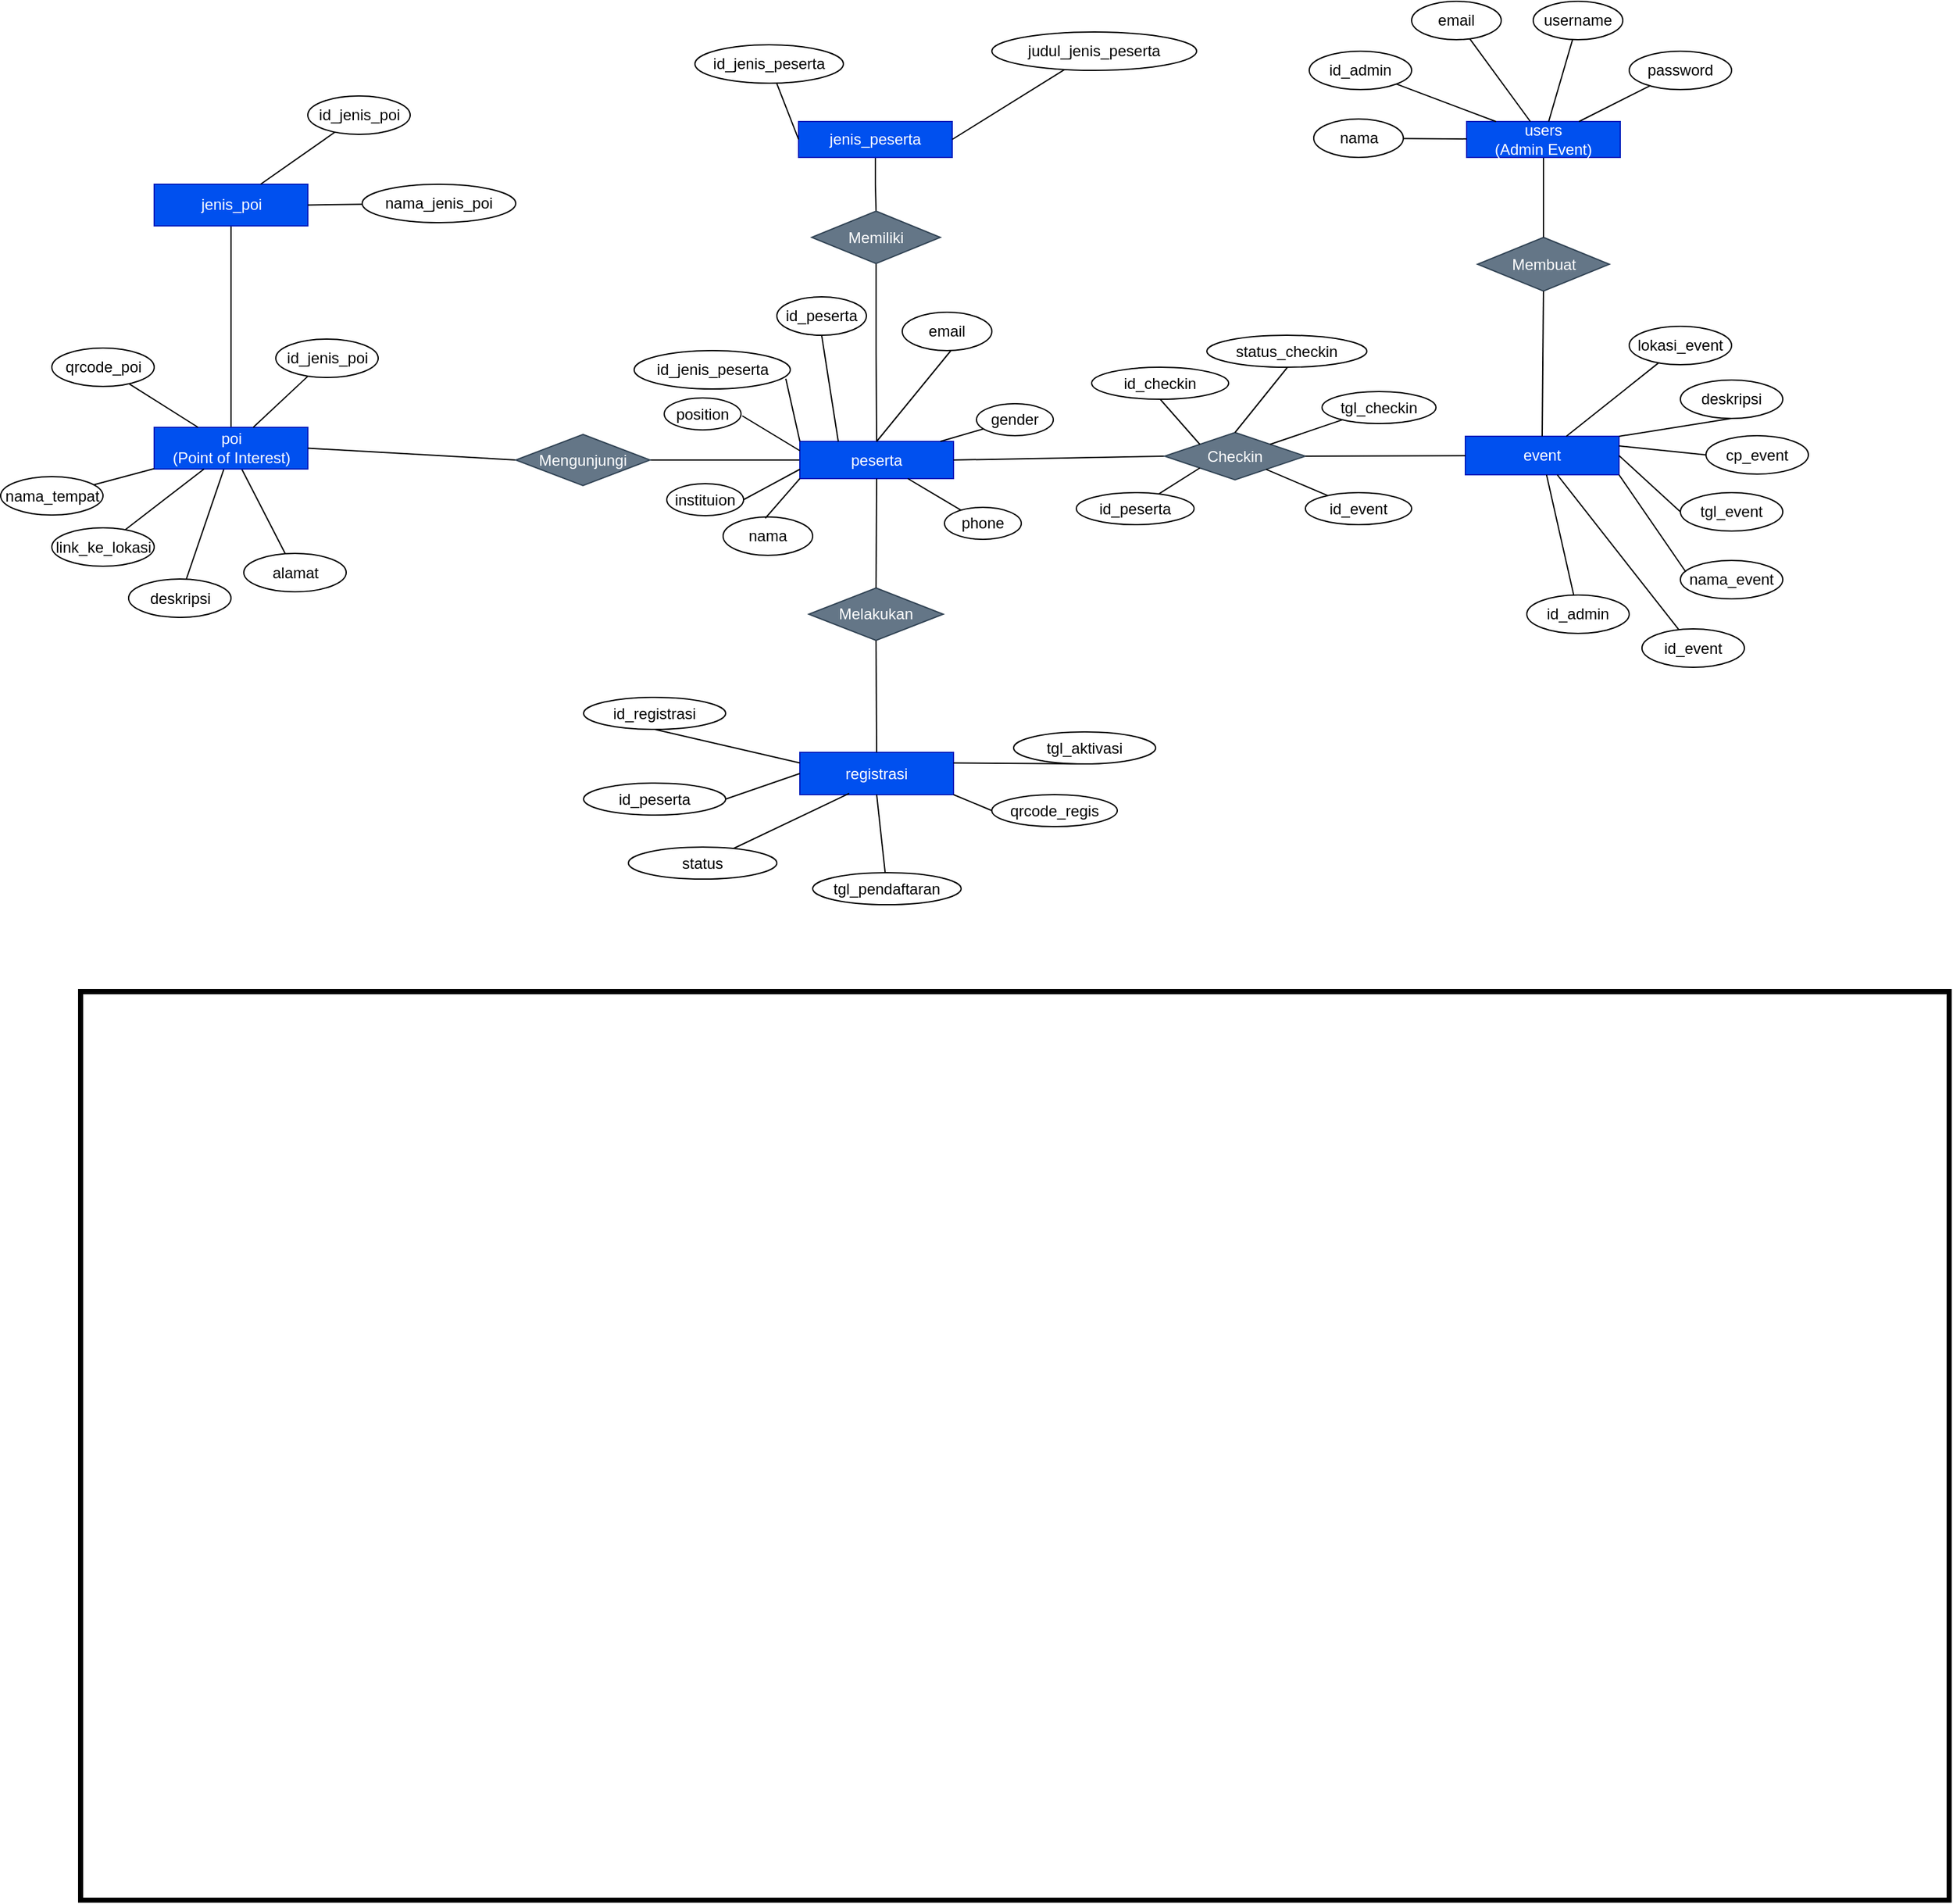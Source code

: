 <mxfile version="28.0.7">
  <diagram name="Page-1" id="OKyLxdBVDZKnVGsT_s5w">
    <mxGraphModel dx="1981" dy="-100" grid="1" gridSize="10" guides="1" tooltips="1" connect="1" arrows="1" fold="1" page="1" pageScale="1" pageWidth="850" pageHeight="1100" math="0" shadow="0">
      <root>
        <mxCell id="0" />
        <mxCell id="1" parent="0" />
        <mxCell id="aQkHbzhZn3qy7GX3IeXV-211" style="edgeStyle=orthogonalEdgeStyle;rounded=0;orthogonalLoop=1;jettySize=auto;html=1;entryX=1;entryY=0.5;entryDx=0;entryDy=0;endArrow=none;endFill=0;" parent="1" source="aQkHbzhZn3qy7GX3IeXV-92" target="aQkHbzhZn3qy7GX3IeXV-210" edge="1">
          <mxGeometry relative="1" as="geometry" />
        </mxCell>
        <mxCell id="aQkHbzhZn3qy7GX3IeXV-92" value="peserta" style="rounded=0;whiteSpace=wrap;html=1;fillColor=#0050ef;fontColor=#ffffff;strokeColor=#001DBC;" parent="1" vertex="1">
          <mxGeometry x="-188" y="1520" width="120" height="29" as="geometry" />
        </mxCell>
        <mxCell id="aQkHbzhZn3qy7GX3IeXV-93" value="registrasi" style="rounded=0;whiteSpace=wrap;html=1;fillColor=#0050ef;fontColor=#ffffff;strokeColor=#001DBC;" parent="1" vertex="1">
          <mxGeometry x="-188" y="1763" width="120" height="33" as="geometry" />
        </mxCell>
        <mxCell id="aQkHbzhZn3qy7GX3IeXV-94" value="" style="endArrow=none;html=1;rounded=0;entryX=0;entryY=0.5;entryDx=0;entryDy=0;exitX=1;exitY=0.5;exitDx=0;exitDy=0;" parent="1" source="aQkHbzhZn3qy7GX3IeXV-92" target="aQkHbzhZn3qy7GX3IeXV-101" edge="1">
          <mxGeometry width="50" height="50" relative="1" as="geometry">
            <mxPoint x="-68" y="1519" as="sourcePoint" />
            <mxPoint x="9" y="1512" as="targetPoint" />
          </mxGeometry>
        </mxCell>
        <mxCell id="aQkHbzhZn3qy7GX3IeXV-95" value="id_peserta" style="ellipse;whiteSpace=wrap;html=1;" parent="1" vertex="1">
          <mxGeometry x="-206" y="1407" width="70" height="30" as="geometry" />
        </mxCell>
        <mxCell id="aQkHbzhZn3qy7GX3IeXV-96" value="nama" style="ellipse;whiteSpace=wrap;html=1;" parent="1" vertex="1">
          <mxGeometry x="-248" y="1579" width="70" height="30" as="geometry" />
        </mxCell>
        <mxCell id="aQkHbzhZn3qy7GX3IeXV-97" value="email" style="ellipse;whiteSpace=wrap;html=1;" parent="1" vertex="1">
          <mxGeometry x="-108" y="1419" width="70" height="30" as="geometry" />
        </mxCell>
        <mxCell id="aQkHbzhZn3qy7GX3IeXV-98" value="" style="endArrow=none;html=1;rounded=0;exitX=0.25;exitY=0;exitDx=0;exitDy=0;entryX=0.5;entryY=1;entryDx=0;entryDy=0;" parent="1" source="aQkHbzhZn3qy7GX3IeXV-92" target="aQkHbzhZn3qy7GX3IeXV-95" edge="1">
          <mxGeometry width="50" height="50" relative="1" as="geometry">
            <mxPoint x="-238" y="1499" as="sourcePoint" />
            <mxPoint x="-188" y="1449" as="targetPoint" />
          </mxGeometry>
        </mxCell>
        <mxCell id="aQkHbzhZn3qy7GX3IeXV-100" value="" style="endArrow=none;html=1;rounded=0;exitX=0.5;exitY=0;exitDx=0;exitDy=0;" parent="1" source="aQkHbzhZn3qy7GX3IeXV-92" edge="1">
          <mxGeometry width="50" height="50" relative="1" as="geometry">
            <mxPoint x="-110" y="1489" as="sourcePoint" />
            <mxPoint x="-70" y="1449" as="targetPoint" />
          </mxGeometry>
        </mxCell>
        <mxCell id="aQkHbzhZn3qy7GX3IeXV-101" value="Checkin" style="rhombus;whiteSpace=wrap;html=1;fillColor=#647687;fontColor=#ffffff;strokeColor=#314354;" parent="1" vertex="1">
          <mxGeometry x="97" y="1513" width="110" height="37" as="geometry" />
        </mxCell>
        <mxCell id="aQkHbzhZn3qy7GX3IeXV-102" value="event" style="rounded=0;whiteSpace=wrap;html=1;fillColor=#0050ef;fontColor=#ffffff;strokeColor=#001DBC;" parent="1" vertex="1">
          <mxGeometry x="332" y="1516" width="120" height="30" as="geometry" />
        </mxCell>
        <mxCell id="aQkHbzhZn3qy7GX3IeXV-103" value="instituion" style="ellipse;whiteSpace=wrap;html=1;" parent="1" vertex="1">
          <mxGeometry x="-292" y="1553" width="60" height="25" as="geometry" />
        </mxCell>
        <mxCell id="aQkHbzhZn3qy7GX3IeXV-104" value="position" style="ellipse;whiteSpace=wrap;html=1;" parent="1" vertex="1">
          <mxGeometry x="-294" y="1486" width="60" height="25" as="geometry" />
        </mxCell>
        <mxCell id="aQkHbzhZn3qy7GX3IeXV-105" value="Membuat" style="rhombus;whiteSpace=wrap;html=1;fillColor=#647687;fontColor=#ffffff;strokeColor=#314354;" parent="1" vertex="1">
          <mxGeometry x="341.5" y="1360.5" width="103" height="42" as="geometry" />
        </mxCell>
        <mxCell id="aQkHbzhZn3qy7GX3IeXV-177" style="rounded=0;orthogonalLoop=1;jettySize=auto;html=1;endArrow=none;endFill=0;" parent="1" source="aQkHbzhZn3qy7GX3IeXV-106" target="aQkHbzhZn3qy7GX3IeXV-102" edge="1">
          <mxGeometry relative="1" as="geometry" />
        </mxCell>
        <mxCell id="aQkHbzhZn3qy7GX3IeXV-106" value="id_event" style="ellipse;whiteSpace=wrap;html=1;" parent="1" vertex="1">
          <mxGeometry x="470" y="1666.5" width="80" height="30" as="geometry" />
        </mxCell>
        <mxCell id="aQkHbzhZn3qy7GX3IeXV-107" value="nama_event" style="ellipse;whiteSpace=wrap;html=1;" parent="1" vertex="1">
          <mxGeometry x="500" y="1613" width="80" height="30" as="geometry" />
        </mxCell>
        <mxCell id="aQkHbzhZn3qy7GX3IeXV-108" value="tgl_event" style="ellipse;whiteSpace=wrap;html=1;" parent="1" vertex="1">
          <mxGeometry x="500" y="1560" width="80" height="30" as="geometry" />
        </mxCell>
        <mxCell id="aQkHbzhZn3qy7GX3IeXV-180" style="rounded=0;orthogonalLoop=1;jettySize=auto;html=1;endArrow=none;endFill=0;" parent="1" source="aQkHbzhZn3qy7GX3IeXV-109" target="aQkHbzhZn3qy7GX3IeXV-102" edge="1">
          <mxGeometry relative="1" as="geometry" />
        </mxCell>
        <mxCell id="aQkHbzhZn3qy7GX3IeXV-109" value="lokasi_event" style="ellipse;whiteSpace=wrap;html=1;" parent="1" vertex="1">
          <mxGeometry x="460" y="1430" width="80" height="30" as="geometry" />
        </mxCell>
        <mxCell id="aQkHbzhZn3qy7GX3IeXV-110" value="deskripsi" style="ellipse;whiteSpace=wrap;html=1;" parent="1" vertex="1">
          <mxGeometry x="500" y="1472" width="80" height="30" as="geometry" />
        </mxCell>
        <mxCell id="aQkHbzhZn3qy7GX3IeXV-111" value="cp_event" style="ellipse;whiteSpace=wrap;html=1;" parent="1" vertex="1">
          <mxGeometry x="520" y="1515.5" width="80" height="30" as="geometry" />
        </mxCell>
        <mxCell id="aQkHbzhZn3qy7GX3IeXV-112" value="" style="endArrow=none;html=1;rounded=0;entryX=0.5;entryY=1;entryDx=0;entryDy=0;exitX=1;exitY=0;exitDx=0;exitDy=0;" parent="1" source="aQkHbzhZn3qy7GX3IeXV-102" target="aQkHbzhZn3qy7GX3IeXV-110" edge="1">
          <mxGeometry width="50" height="50" relative="1" as="geometry">
            <mxPoint x="437" y="1524" as="sourcePoint" />
            <mxPoint x="487" y="1474" as="targetPoint" />
          </mxGeometry>
        </mxCell>
        <mxCell id="aQkHbzhZn3qy7GX3IeXV-191" style="rounded=0;orthogonalLoop=1;jettySize=auto;html=1;endArrow=none;endFill=0;" parent="1" source="aQkHbzhZn3qy7GX3IeXV-113" target="aQkHbzhZn3qy7GX3IeXV-92" edge="1">
          <mxGeometry relative="1" as="geometry" />
        </mxCell>
        <mxCell id="aQkHbzhZn3qy7GX3IeXV-113" value="gender" style="ellipse;whiteSpace=wrap;html=1;" parent="1" vertex="1">
          <mxGeometry x="-50" y="1490.5" width="60" height="25" as="geometry" />
        </mxCell>
        <mxCell id="aQkHbzhZn3qy7GX3IeXV-114" value="tgl_aktivasi" style="ellipse;whiteSpace=wrap;html=1;" parent="1" vertex="1">
          <mxGeometry x="-21" y="1747" width="111" height="25" as="geometry" />
        </mxCell>
        <mxCell id="aQkHbzhZn3qy7GX3IeXV-208" style="rounded=0;orthogonalLoop=1;jettySize=auto;html=1;endArrow=none;endFill=0;" parent="1" source="aQkHbzhZn3qy7GX3IeXV-115" target="aQkHbzhZn3qy7GX3IeXV-92" edge="1">
          <mxGeometry relative="1" as="geometry" />
        </mxCell>
        <mxCell id="aQkHbzhZn3qy7GX3IeXV-115" value="phone" style="ellipse;whiteSpace=wrap;html=1;" parent="1" vertex="1">
          <mxGeometry x="-75" y="1571.5" width="60" height="25" as="geometry" />
        </mxCell>
        <mxCell id="aQkHbzhZn3qy7GX3IeXV-116" value="" style="endArrow=none;html=1;rounded=0;exitX=1;exitY=0.25;exitDx=0;exitDy=0;entryX=0.5;entryY=1;entryDx=0;entryDy=0;" parent="1" source="aQkHbzhZn3qy7GX3IeXV-93" target="aQkHbzhZn3qy7GX3IeXV-114" edge="1">
          <mxGeometry width="50" height="50" relative="1" as="geometry">
            <mxPoint x="-74" y="1890" as="sourcePoint" />
            <mxPoint x="-24" y="1840" as="targetPoint" />
          </mxGeometry>
        </mxCell>
        <mxCell id="aQkHbzhZn3qy7GX3IeXV-176" style="edgeStyle=orthogonalEdgeStyle;rounded=0;orthogonalLoop=1;jettySize=auto;html=1;endArrow=none;endFill=0;" parent="1" source="aQkHbzhZn3qy7GX3IeXV-117" target="aQkHbzhZn3qy7GX3IeXV-105" edge="1">
          <mxGeometry relative="1" as="geometry" />
        </mxCell>
        <mxCell id="aQkHbzhZn3qy7GX3IeXV-117" value="users&lt;br&gt;(Admin Event)" style="rounded=0;whiteSpace=wrap;html=1;fillColor=#0050ef;fontColor=#ffffff;strokeColor=#001DBC;" parent="1" vertex="1">
          <mxGeometry x="333" y="1270" width="120" height="28" as="geometry" />
        </mxCell>
        <mxCell id="aQkHbzhZn3qy7GX3IeXV-188" style="rounded=0;orthogonalLoop=1;jettySize=auto;html=1;endArrow=none;endFill=0;" parent="1" source="aQkHbzhZn3qy7GX3IeXV-118" target="aQkHbzhZn3qy7GX3IeXV-117" edge="1">
          <mxGeometry relative="1" as="geometry" />
        </mxCell>
        <mxCell id="aQkHbzhZn3qy7GX3IeXV-118" value="id_admin" style="ellipse;whiteSpace=wrap;html=1;" parent="1" vertex="1">
          <mxGeometry x="210" y="1215" width="80" height="30" as="geometry" />
        </mxCell>
        <mxCell id="aQkHbzhZn3qy7GX3IeXV-186" style="rounded=0;orthogonalLoop=1;jettySize=auto;html=1;endArrow=none;endFill=0;" parent="1" source="aQkHbzhZn3qy7GX3IeXV-119" target="aQkHbzhZn3qy7GX3IeXV-117" edge="1">
          <mxGeometry relative="1" as="geometry" />
        </mxCell>
        <mxCell id="aQkHbzhZn3qy7GX3IeXV-119" value="username" style="ellipse;whiteSpace=wrap;html=1;" parent="1" vertex="1">
          <mxGeometry x="385" y="1176" width="70" height="30" as="geometry" />
        </mxCell>
        <mxCell id="aQkHbzhZn3qy7GX3IeXV-185" style="rounded=0;orthogonalLoop=1;jettySize=auto;html=1;endArrow=none;endFill=0;" parent="1" source="aQkHbzhZn3qy7GX3IeXV-120" target="aQkHbzhZn3qy7GX3IeXV-117" edge="1">
          <mxGeometry relative="1" as="geometry" />
        </mxCell>
        <mxCell id="aQkHbzhZn3qy7GX3IeXV-120" value="password" style="ellipse;whiteSpace=wrap;html=1;" parent="1" vertex="1">
          <mxGeometry x="460" y="1215" width="80" height="30" as="geometry" />
        </mxCell>
        <mxCell id="aQkHbzhZn3qy7GX3IeXV-189" style="rounded=0;orthogonalLoop=1;jettySize=auto;html=1;endArrow=none;endFill=0;" parent="1" source="aQkHbzhZn3qy7GX3IeXV-121" target="aQkHbzhZn3qy7GX3IeXV-117" edge="1">
          <mxGeometry relative="1" as="geometry" />
        </mxCell>
        <mxCell id="aQkHbzhZn3qy7GX3IeXV-121" value="nama" style="ellipse;whiteSpace=wrap;html=1;" parent="1" vertex="1">
          <mxGeometry x="213.5" y="1268" width="70" height="30" as="geometry" />
        </mxCell>
        <mxCell id="aQkHbzhZn3qy7GX3IeXV-187" style="rounded=0;orthogonalLoop=1;jettySize=auto;html=1;endArrow=none;endFill=0;" parent="1" source="aQkHbzhZn3qy7GX3IeXV-122" target="aQkHbzhZn3qy7GX3IeXV-117" edge="1">
          <mxGeometry relative="1" as="geometry" />
        </mxCell>
        <mxCell id="aQkHbzhZn3qy7GX3IeXV-122" value="email" style="ellipse;whiteSpace=wrap;html=1;" parent="1" vertex="1">
          <mxGeometry x="290" y="1176" width="70" height="30" as="geometry" />
        </mxCell>
        <mxCell id="aQkHbzhZn3qy7GX3IeXV-128" value="" style="endArrow=none;html=1;rounded=0;entryX=0;entryY=0.5;entryDx=0;entryDy=0;exitX=1;exitY=0.5;exitDx=0;exitDy=0;" parent="1" source="aQkHbzhZn3qy7GX3IeXV-102" target="aQkHbzhZn3qy7GX3IeXV-108" edge="1">
          <mxGeometry width="50" height="50" relative="1" as="geometry">
            <mxPoint x="468" y="1494" as="sourcePoint" />
            <mxPoint x="518" y="1444" as="targetPoint" />
          </mxGeometry>
        </mxCell>
        <mxCell id="aQkHbzhZn3qy7GX3IeXV-129" value="" style="endArrow=none;html=1;rounded=0;entryX=0;entryY=0.5;entryDx=0;entryDy=0;exitX=1;exitY=0.25;exitDx=0;exitDy=0;" parent="1" source="aQkHbzhZn3qy7GX3IeXV-102" target="aQkHbzhZn3qy7GX3IeXV-111" edge="1">
          <mxGeometry width="50" height="50" relative="1" as="geometry">
            <mxPoint x="464" y="1494" as="sourcePoint" />
            <mxPoint x="514" y="1444" as="targetPoint" />
          </mxGeometry>
        </mxCell>
        <mxCell id="aQkHbzhZn3qy7GX3IeXV-131" value="qrcode_regis" style="ellipse;whiteSpace=wrap;html=1;" parent="1" vertex="1">
          <mxGeometry x="-38" y="1796" width="98" height="25" as="geometry" />
        </mxCell>
        <mxCell id="aQkHbzhZn3qy7GX3IeXV-181" style="rounded=0;orthogonalLoop=1;jettySize=auto;html=1;entryX=0;entryY=1;entryDx=0;entryDy=0;endArrow=none;endFill=0;" parent="1" source="aQkHbzhZn3qy7GX3IeXV-132" target="aQkHbzhZn3qy7GX3IeXV-101" edge="1">
          <mxGeometry relative="1" as="geometry" />
        </mxCell>
        <mxCell id="aQkHbzhZn3qy7GX3IeXV-132" value="id_peserta" style="ellipse;whiteSpace=wrap;html=1;" parent="1" vertex="1">
          <mxGeometry x="28" y="1560" width="92" height="25" as="geometry" />
        </mxCell>
        <mxCell id="aQkHbzhZn3qy7GX3IeXV-182" style="rounded=0;orthogonalLoop=1;jettySize=auto;html=1;endArrow=none;endFill=0;" parent="1" source="aQkHbzhZn3qy7GX3IeXV-133" target="aQkHbzhZn3qy7GX3IeXV-101" edge="1">
          <mxGeometry relative="1" as="geometry" />
        </mxCell>
        <mxCell id="aQkHbzhZn3qy7GX3IeXV-133" value="id_event" style="ellipse;whiteSpace=wrap;html=1;" parent="1" vertex="1">
          <mxGeometry x="207" y="1560" width="83" height="25" as="geometry" />
        </mxCell>
        <mxCell id="aQkHbzhZn3qy7GX3IeXV-134" value="id_checkin" style="ellipse;whiteSpace=wrap;html=1;" parent="1" vertex="1">
          <mxGeometry x="40" y="1462" width="107" height="25" as="geometry" />
        </mxCell>
        <mxCell id="aQkHbzhZn3qy7GX3IeXV-135" value="id_jenis_peserta" style="ellipse;whiteSpace=wrap;html=1;" parent="1" vertex="1">
          <mxGeometry x="-317.5" y="1449" width="122" height="30" as="geometry" />
        </mxCell>
        <mxCell id="aQkHbzhZn3qy7GX3IeXV-172" style="edgeStyle=orthogonalEdgeStyle;rounded=0;orthogonalLoop=1;jettySize=auto;html=1;entryX=0.5;entryY=0;entryDx=0;entryDy=0;endArrow=none;endFill=0;" parent="1" source="aQkHbzhZn3qy7GX3IeXV-136" target="aQkHbzhZn3qy7GX3IeXV-143" edge="1">
          <mxGeometry relative="1" as="geometry" />
        </mxCell>
        <mxCell id="aQkHbzhZn3qy7GX3IeXV-136" value="jenis_peserta" style="rounded=0;whiteSpace=wrap;html=1;fillColor=#0050ef;fontColor=#ffffff;strokeColor=#001DBC;" parent="1" vertex="1">
          <mxGeometry x="-189" y="1270" width="120" height="28" as="geometry" />
        </mxCell>
        <mxCell id="aQkHbzhZn3qy7GX3IeXV-137" value="tgl_pendaftaran" style="ellipse;whiteSpace=wrap;html=1;" parent="1" vertex="1">
          <mxGeometry x="-178" y="1857" width="116" height="25" as="geometry" />
        </mxCell>
        <mxCell id="aQkHbzhZn3qy7GX3IeXV-193" style="rounded=0;orthogonalLoop=1;jettySize=auto;html=1;entryX=1;entryY=0.5;entryDx=0;entryDy=0;endArrow=none;endFill=0;" parent="1" source="aQkHbzhZn3qy7GX3IeXV-138" target="aQkHbzhZn3qy7GX3IeXV-136" edge="1">
          <mxGeometry relative="1" as="geometry" />
        </mxCell>
        <mxCell id="aQkHbzhZn3qy7GX3IeXV-138" value="judul_jenis_peserta" style="ellipse;whiteSpace=wrap;html=1;" parent="1" vertex="1">
          <mxGeometry x="-38" y="1200" width="160" height="30" as="geometry" />
        </mxCell>
        <mxCell id="aQkHbzhZn3qy7GX3IeXV-179" style="rounded=0;orthogonalLoop=1;jettySize=auto;html=1;entryX=0.321;entryY=0.973;entryDx=0;entryDy=0;endArrow=none;endFill=0;entryPerimeter=0;" parent="1" source="aQkHbzhZn3qy7GX3IeXV-139" target="aQkHbzhZn3qy7GX3IeXV-93" edge="1">
          <mxGeometry relative="1" as="geometry" />
        </mxCell>
        <mxCell id="aQkHbzhZn3qy7GX3IeXV-139" value="status" style="ellipse;whiteSpace=wrap;html=1;" parent="1" vertex="1">
          <mxGeometry x="-322" y="1837" width="116" height="25" as="geometry" />
        </mxCell>
        <mxCell id="aQkHbzhZn3qy7GX3IeXV-140" value="status_checkin" style="ellipse;whiteSpace=wrap;html=1;" parent="1" vertex="1">
          <mxGeometry x="130" y="1437" width="125" height="25" as="geometry" />
        </mxCell>
        <mxCell id="aQkHbzhZn3qy7GX3IeXV-141" value="tgl_checkin" style="ellipse;whiteSpace=wrap;html=1;" parent="1" vertex="1">
          <mxGeometry x="220" y="1481" width="89" height="25" as="geometry" />
        </mxCell>
        <mxCell id="aQkHbzhZn3qy7GX3IeXV-142" value="Melakukan" style="rhombus;whiteSpace=wrap;html=1;fillColor=#647687;fontColor=#ffffff;strokeColor=#314354;" parent="1" vertex="1">
          <mxGeometry x="-181" y="1634.5" width="105" height="41" as="geometry" />
        </mxCell>
        <mxCell id="aQkHbzhZn3qy7GX3IeXV-173" style="edgeStyle=orthogonalEdgeStyle;rounded=0;orthogonalLoop=1;jettySize=auto;html=1;entryX=0.5;entryY=0;entryDx=0;entryDy=0;endArrow=none;endFill=0;" parent="1" source="aQkHbzhZn3qy7GX3IeXV-143" target="aQkHbzhZn3qy7GX3IeXV-92" edge="1">
          <mxGeometry relative="1" as="geometry" />
        </mxCell>
        <mxCell id="aQkHbzhZn3qy7GX3IeXV-143" value="Memiliki" style="rhombus;whiteSpace=wrap;html=1;fillColor=#647687;fontColor=#ffffff;strokeColor=#314354;" parent="1" vertex="1">
          <mxGeometry x="-178.75" y="1340" width="100.5" height="41" as="geometry" />
        </mxCell>
        <mxCell id="aQkHbzhZn3qy7GX3IeXV-192" style="rounded=0;orthogonalLoop=1;jettySize=auto;html=1;entryX=0;entryY=0.5;entryDx=0;entryDy=0;endArrow=none;endFill=0;" parent="1" source="aQkHbzhZn3qy7GX3IeXV-144" target="aQkHbzhZn3qy7GX3IeXV-136" edge="1">
          <mxGeometry relative="1" as="geometry" />
        </mxCell>
        <mxCell id="aQkHbzhZn3qy7GX3IeXV-144" value="id_jenis_peserta" style="ellipse;whiteSpace=wrap;html=1;" parent="1" vertex="1">
          <mxGeometry x="-270" y="1210" width="116" height="30" as="geometry" />
        </mxCell>
        <mxCell id="aQkHbzhZn3qy7GX3IeXV-145" value="id_registrasi" style="ellipse;whiteSpace=wrap;html=1;" parent="1" vertex="1">
          <mxGeometry x="-357" y="1720" width="111" height="25" as="geometry" />
        </mxCell>
        <mxCell id="aQkHbzhZn3qy7GX3IeXV-146" value="id_peserta" style="ellipse;whiteSpace=wrap;html=1;" parent="1" vertex="1">
          <mxGeometry x="-357" y="1787" width="111" height="25" as="geometry" />
        </mxCell>
        <mxCell id="aQkHbzhZn3qy7GX3IeXV-150" value="" style="endArrow=none;html=1;rounded=0;exitX=0;exitY=0;exitDx=0;exitDy=0;" parent="1" source="aQkHbzhZn3qy7GX3IeXV-92" edge="1">
          <mxGeometry width="50" height="50" relative="1" as="geometry">
            <mxPoint x="-249" y="1521" as="sourcePoint" />
            <mxPoint x="-199" y="1471" as="targetPoint" />
          </mxGeometry>
        </mxCell>
        <mxCell id="aQkHbzhZn3qy7GX3IeXV-151" value="" style="endArrow=none;html=1;rounded=0;entryX=0;entryY=0.25;entryDx=0;entryDy=0;" parent="1" target="aQkHbzhZn3qy7GX3IeXV-92" edge="1">
          <mxGeometry width="50" height="50" relative="1" as="geometry">
            <mxPoint x="-233" y="1500" as="sourcePoint" />
            <mxPoint x="-183" y="1450" as="targetPoint" />
          </mxGeometry>
        </mxCell>
        <mxCell id="aQkHbzhZn3qy7GX3IeXV-153" value="" style="endArrow=none;html=1;rounded=0;exitX=1;exitY=0.5;exitDx=0;exitDy=0;entryX=0;entryY=0.75;entryDx=0;entryDy=0;" parent="1" source="aQkHbzhZn3qy7GX3IeXV-103" target="aQkHbzhZn3qy7GX3IeXV-92" edge="1">
          <mxGeometry width="50" height="50" relative="1" as="geometry">
            <mxPoint x="-224" y="1585" as="sourcePoint" />
            <mxPoint x="-174" y="1535" as="targetPoint" />
          </mxGeometry>
        </mxCell>
        <mxCell id="aQkHbzhZn3qy7GX3IeXV-154" value="" style="endArrow=none;html=1;rounded=0;entryX=0;entryY=1;entryDx=0;entryDy=0;" parent="1" target="aQkHbzhZn3qy7GX3IeXV-92" edge="1">
          <mxGeometry width="50" height="50" relative="1" as="geometry">
            <mxPoint x="-215" y="1580" as="sourcePoint" />
            <mxPoint x="-165" y="1530" as="targetPoint" />
          </mxGeometry>
        </mxCell>
        <mxCell id="aQkHbzhZn3qy7GX3IeXV-155" value="" style="endArrow=none;html=1;rounded=0;exitX=0.5;exitY=0;exitDx=0;exitDy=0;entryX=0.5;entryY=1;entryDx=0;entryDy=0;" parent="1" source="aQkHbzhZn3qy7GX3IeXV-142" target="aQkHbzhZn3qy7GX3IeXV-92" edge="1">
          <mxGeometry width="50" height="50" relative="1" as="geometry">
            <mxPoint x="-175" y="1601" as="sourcePoint" />
            <mxPoint x="-125" y="1551" as="targetPoint" />
          </mxGeometry>
        </mxCell>
        <mxCell id="aQkHbzhZn3qy7GX3IeXV-156" value="" style="endArrow=none;html=1;rounded=0;exitX=0.5;exitY=0;exitDx=0;exitDy=0;entryX=0.5;entryY=1;entryDx=0;entryDy=0;" parent="1" source="aQkHbzhZn3qy7GX3IeXV-93" target="aQkHbzhZn3qy7GX3IeXV-142" edge="1">
          <mxGeometry width="50" height="50" relative="1" as="geometry">
            <mxPoint x="-174" y="1747" as="sourcePoint" />
            <mxPoint x="-124" y="1697" as="targetPoint" />
          </mxGeometry>
        </mxCell>
        <mxCell id="aQkHbzhZn3qy7GX3IeXV-158" value="" style="endArrow=none;html=1;rounded=0;exitX=0.5;exitY=0;exitDx=0;exitDy=0;entryX=0.5;entryY=1;entryDx=0;entryDy=0;" parent="1" source="aQkHbzhZn3qy7GX3IeXV-102" target="aQkHbzhZn3qy7GX3IeXV-105" edge="1">
          <mxGeometry width="50" height="50" relative="1" as="geometry">
            <mxPoint x="350" y="1406" as="sourcePoint" />
            <mxPoint x="400" y="1356" as="targetPoint" />
          </mxGeometry>
        </mxCell>
        <mxCell id="aQkHbzhZn3qy7GX3IeXV-159" value="" style="endArrow=none;html=1;rounded=0;entryX=0;entryY=0.5;entryDx=0;entryDy=0;exitX=1;exitY=1;exitDx=0;exitDy=0;" parent="1" source="aQkHbzhZn3qy7GX3IeXV-93" target="aQkHbzhZn3qy7GX3IeXV-131" edge="1">
          <mxGeometry width="50" height="50" relative="1" as="geometry">
            <mxPoint x="-66" y="1879" as="sourcePoint" />
            <mxPoint x="-16" y="1829" as="targetPoint" />
          </mxGeometry>
        </mxCell>
        <mxCell id="aQkHbzhZn3qy7GX3IeXV-160" value="" style="endArrow=none;html=1;rounded=0;entryX=0;entryY=0.25;entryDx=0;entryDy=0;exitX=0.5;exitY=1;exitDx=0;exitDy=0;" parent="1" source="aQkHbzhZn3qy7GX3IeXV-145" target="aQkHbzhZn3qy7GX3IeXV-93" edge="1">
          <mxGeometry width="50" height="50" relative="1" as="geometry">
            <mxPoint x="-221" y="1811" as="sourcePoint" />
            <mxPoint x="-171" y="1761" as="targetPoint" />
          </mxGeometry>
        </mxCell>
        <mxCell id="aQkHbzhZn3qy7GX3IeXV-161" value="" style="endArrow=none;html=1;rounded=0;entryX=0;entryY=0.5;entryDx=0;entryDy=0;exitX=1;exitY=0.5;exitDx=0;exitDy=0;" parent="1" source="aQkHbzhZn3qy7GX3IeXV-146" target="aQkHbzhZn3qy7GX3IeXV-93" edge="1">
          <mxGeometry width="50" height="50" relative="1" as="geometry">
            <mxPoint x="-236" y="1889" as="sourcePoint" />
            <mxPoint x="-186" y="1839" as="targetPoint" />
          </mxGeometry>
        </mxCell>
        <mxCell id="aQkHbzhZn3qy7GX3IeXV-165" value="" style="endArrow=none;html=1;rounded=0;exitX=1;exitY=1;exitDx=0;exitDy=0;entryX=0.053;entryY=0.3;entryDx=0;entryDy=0;entryPerimeter=0;" parent="1" source="aQkHbzhZn3qy7GX3IeXV-102" target="aQkHbzhZn3qy7GX3IeXV-107" edge="1">
          <mxGeometry width="50" height="50" relative="1" as="geometry">
            <mxPoint x="453" y="1633" as="sourcePoint" />
            <mxPoint x="503" y="1583" as="targetPoint" />
          </mxGeometry>
        </mxCell>
        <mxCell id="aQkHbzhZn3qy7GX3IeXV-166" value="" style="endArrow=none;html=1;rounded=0;exitX=1;exitY=0.5;exitDx=0;exitDy=0;" parent="1" source="aQkHbzhZn3qy7GX3IeXV-101" target="aQkHbzhZn3qy7GX3IeXV-102" edge="1">
          <mxGeometry width="50" height="50" relative="1" as="geometry">
            <mxPoint x="276" y="1522" as="sourcePoint" />
            <mxPoint x="326" y="1472" as="targetPoint" />
          </mxGeometry>
        </mxCell>
        <mxCell id="aQkHbzhZn3qy7GX3IeXV-167" value="" style="endArrow=none;html=1;rounded=0;exitX=0;exitY=0;exitDx=0;exitDy=0;entryX=0.5;entryY=1;entryDx=0;entryDy=0;" parent="1" source="aQkHbzhZn3qy7GX3IeXV-101" target="aQkHbzhZn3qy7GX3IeXV-134" edge="1">
          <mxGeometry width="50" height="50" relative="1" as="geometry">
            <mxPoint x="22" y="1539" as="sourcePoint" />
            <mxPoint x="72" y="1489" as="targetPoint" />
          </mxGeometry>
        </mxCell>
        <mxCell id="aQkHbzhZn3qy7GX3IeXV-168" value="" style="endArrow=none;html=1;rounded=0;exitX=0.5;exitY=0;exitDx=0;exitDy=0;" parent="1" source="aQkHbzhZn3qy7GX3IeXV-101" edge="1">
          <mxGeometry width="50" height="50" relative="1" as="geometry">
            <mxPoint x="143" y="1512" as="sourcePoint" />
            <mxPoint x="193" y="1462" as="targetPoint" />
          </mxGeometry>
        </mxCell>
        <mxCell id="aQkHbzhZn3qy7GX3IeXV-174" style="rounded=0;orthogonalLoop=1;jettySize=auto;html=1;entryX=1;entryY=0;entryDx=0;entryDy=0;endArrow=none;endFill=0;" parent="1" source="aQkHbzhZn3qy7GX3IeXV-141" target="aQkHbzhZn3qy7GX3IeXV-101" edge="1">
          <mxGeometry relative="1" as="geometry" />
        </mxCell>
        <mxCell id="aQkHbzhZn3qy7GX3IeXV-178" style="rounded=0;orthogonalLoop=1;jettySize=auto;html=1;entryX=0.5;entryY=1;entryDx=0;entryDy=0;endArrow=none;endFill=0;" parent="1" source="aQkHbzhZn3qy7GX3IeXV-137" target="aQkHbzhZn3qy7GX3IeXV-93" edge="1">
          <mxGeometry relative="1" as="geometry" />
        </mxCell>
        <mxCell id="aQkHbzhZn3qy7GX3IeXV-196" style="rounded=0;orthogonalLoop=1;jettySize=auto;html=1;endArrow=none;endFill=0;" parent="1" source="aQkHbzhZn3qy7GX3IeXV-198" target="aQkHbzhZn3qy7GX3IeXV-205" edge="1">
          <mxGeometry relative="1" as="geometry" />
        </mxCell>
        <mxCell id="aQkHbzhZn3qy7GX3IeXV-197" style="rounded=0;orthogonalLoop=1;jettySize=auto;html=1;endArrow=none;endFill=0;" parent="1" source="aQkHbzhZn3qy7GX3IeXV-198" target="aQkHbzhZn3qy7GX3IeXV-202" edge="1">
          <mxGeometry relative="1" as="geometry" />
        </mxCell>
        <mxCell id="IOAqLU0pexoYled3e8QW-2" style="edgeStyle=orthogonalEdgeStyle;rounded=0;orthogonalLoop=1;jettySize=auto;html=1;endArrow=none;endFill=0;" edge="1" parent="1" source="aQkHbzhZn3qy7GX3IeXV-198" target="IOAqLU0pexoYled3e8QW-1">
          <mxGeometry relative="1" as="geometry" />
        </mxCell>
        <mxCell id="aQkHbzhZn3qy7GX3IeXV-198" value="poi&lt;div&gt;(Point of Interest)&lt;/div&gt;" style="rounded=0;whiteSpace=wrap;html=1;fillColor=#0050ef;strokeColor=#001DBC;fontColor=#ffffff;" parent="1" vertex="1">
          <mxGeometry x="-692.5" y="1509" width="120" height="32.5" as="geometry" />
        </mxCell>
        <mxCell id="aQkHbzhZn3qy7GX3IeXV-200" style="rounded=0;orthogonalLoop=1;jettySize=auto;html=1;endArrow=none;endFill=0;" parent="1" source="aQkHbzhZn3qy7GX3IeXV-201" target="aQkHbzhZn3qy7GX3IeXV-198" edge="1">
          <mxGeometry relative="1" as="geometry" />
        </mxCell>
        <mxCell id="aQkHbzhZn3qy7GX3IeXV-201" value="nama_tempat" style="ellipse;whiteSpace=wrap;html=1;" parent="1" vertex="1">
          <mxGeometry x="-812.5" y="1547.5" width="80" height="30" as="geometry" />
        </mxCell>
        <mxCell id="aQkHbzhZn3qy7GX3IeXV-202" value="deskripsi" style="ellipse;whiteSpace=wrap;html=1;" parent="1" vertex="1">
          <mxGeometry x="-712.5" y="1627.5" width="80" height="30" as="geometry" />
        </mxCell>
        <mxCell id="aQkHbzhZn3qy7GX3IeXV-203" style="rounded=0;orthogonalLoop=1;jettySize=auto;html=1;endArrow=none;endFill=0;" parent="1" source="aQkHbzhZn3qy7GX3IeXV-204" target="aQkHbzhZn3qy7GX3IeXV-198" edge="1">
          <mxGeometry relative="1" as="geometry" />
        </mxCell>
        <mxCell id="aQkHbzhZn3qy7GX3IeXV-204" value="link_ke_lokasi" style="ellipse;whiteSpace=wrap;html=1;" parent="1" vertex="1">
          <mxGeometry x="-772.5" y="1587.5" width="80" height="30" as="geometry" />
        </mxCell>
        <mxCell id="aQkHbzhZn3qy7GX3IeXV-205" value="alamat" style="ellipse;whiteSpace=wrap;html=1;" parent="1" vertex="1">
          <mxGeometry x="-622.5" y="1607.5" width="80" height="30" as="geometry" />
        </mxCell>
        <mxCell id="aQkHbzhZn3qy7GX3IeXV-206" style="rounded=0;orthogonalLoop=1;jettySize=auto;html=1;endArrow=none;endFill=0;" parent="1" source="aQkHbzhZn3qy7GX3IeXV-207" target="aQkHbzhZn3qy7GX3IeXV-198" edge="1">
          <mxGeometry relative="1" as="geometry" />
        </mxCell>
        <mxCell id="aQkHbzhZn3qy7GX3IeXV-207" value="qrcode_poi" style="ellipse;whiteSpace=wrap;html=1;" parent="1" vertex="1">
          <mxGeometry x="-772.5" y="1447" width="80" height="30" as="geometry" />
        </mxCell>
        <mxCell id="aQkHbzhZn3qy7GX3IeXV-212" style="rounded=0;orthogonalLoop=1;jettySize=auto;html=1;entryX=1;entryY=0.5;entryDx=0;entryDy=0;endArrow=none;endFill=0;exitX=0;exitY=0.5;exitDx=0;exitDy=0;" parent="1" source="aQkHbzhZn3qy7GX3IeXV-210" target="aQkHbzhZn3qy7GX3IeXV-198" edge="1">
          <mxGeometry relative="1" as="geometry">
            <mxPoint x="-502.5" y="1525.5" as="sourcePoint" />
          </mxGeometry>
        </mxCell>
        <mxCell id="aQkHbzhZn3qy7GX3IeXV-210" value="Mengunjungi" style="rhombus;whiteSpace=wrap;html=1;fillColor=#647687;fontColor=#ffffff;strokeColor=#314354;" parent="1" vertex="1">
          <mxGeometry x="-410" y="1514.5" width="105" height="40" as="geometry" />
        </mxCell>
        <mxCell id="aQkHbzhZn3qy7GX3IeXV-214" style="rounded=0;orthogonalLoop=1;jettySize=auto;html=1;endArrow=none;endFill=0;" parent="1" source="aQkHbzhZn3qy7GX3IeXV-213" target="aQkHbzhZn3qy7GX3IeXV-102" edge="1">
          <mxGeometry relative="1" as="geometry" />
        </mxCell>
        <mxCell id="aQkHbzhZn3qy7GX3IeXV-213" value="id_admin" style="ellipse;whiteSpace=wrap;html=1;" parent="1" vertex="1">
          <mxGeometry x="380" y="1640" width="80" height="30" as="geometry" />
        </mxCell>
        <mxCell id="FbT8vNLd0DKLIoFuwbGO-2" style="rounded=0;orthogonalLoop=1;jettySize=auto;html=1;endArrow=none;endFill=0;" parent="1" source="FbT8vNLd0DKLIoFuwbGO-1" target="aQkHbzhZn3qy7GX3IeXV-198" edge="1">
          <mxGeometry relative="1" as="geometry" />
        </mxCell>
        <mxCell id="FbT8vNLd0DKLIoFuwbGO-1" value="id_jenis_poi" style="ellipse;whiteSpace=wrap;html=1;" parent="1" vertex="1">
          <mxGeometry x="-597.5" y="1440" width="80" height="30" as="geometry" />
        </mxCell>
        <mxCell id="FbT8vNLd0DKLIoFuwbGO-3" value="" style="rounded=0;whiteSpace=wrap;html=1;fillColor=none;strokeWidth=4;" parent="1" vertex="1">
          <mxGeometry x="-750" y="1950" width="1460" height="710" as="geometry" />
        </mxCell>
        <mxCell id="IOAqLU0pexoYled3e8QW-1" value="jenis_poi" style="rounded=0;whiteSpace=wrap;html=1;fillColor=#0050ef;strokeColor=#001DBC;fontColor=#ffffff;" vertex="1" parent="1">
          <mxGeometry x="-692.5" y="1319" width="120" height="32.5" as="geometry" />
        </mxCell>
        <mxCell id="IOAqLU0pexoYled3e8QW-4" style="rounded=0;orthogonalLoop=1;jettySize=auto;html=1;endArrow=none;endFill=0;" edge="1" parent="1" source="IOAqLU0pexoYled3e8QW-3" target="IOAqLU0pexoYled3e8QW-1">
          <mxGeometry relative="1" as="geometry" />
        </mxCell>
        <mxCell id="IOAqLU0pexoYled3e8QW-3" value="id_jenis_poi" style="ellipse;whiteSpace=wrap;html=1;" vertex="1" parent="1">
          <mxGeometry x="-572.5" y="1250" width="80" height="30" as="geometry" />
        </mxCell>
        <mxCell id="IOAqLU0pexoYled3e8QW-6" style="rounded=0;orthogonalLoop=1;jettySize=auto;html=1;entryX=1;entryY=0.5;entryDx=0;entryDy=0;endArrow=none;endFill=0;" edge="1" parent="1" source="IOAqLU0pexoYled3e8QW-5" target="IOAqLU0pexoYled3e8QW-1">
          <mxGeometry relative="1" as="geometry" />
        </mxCell>
        <mxCell id="IOAqLU0pexoYled3e8QW-5" value="nama_jenis_poi" style="ellipse;whiteSpace=wrap;html=1;" vertex="1" parent="1">
          <mxGeometry x="-530" y="1319" width="120" height="30" as="geometry" />
        </mxCell>
      </root>
    </mxGraphModel>
  </diagram>
</mxfile>
